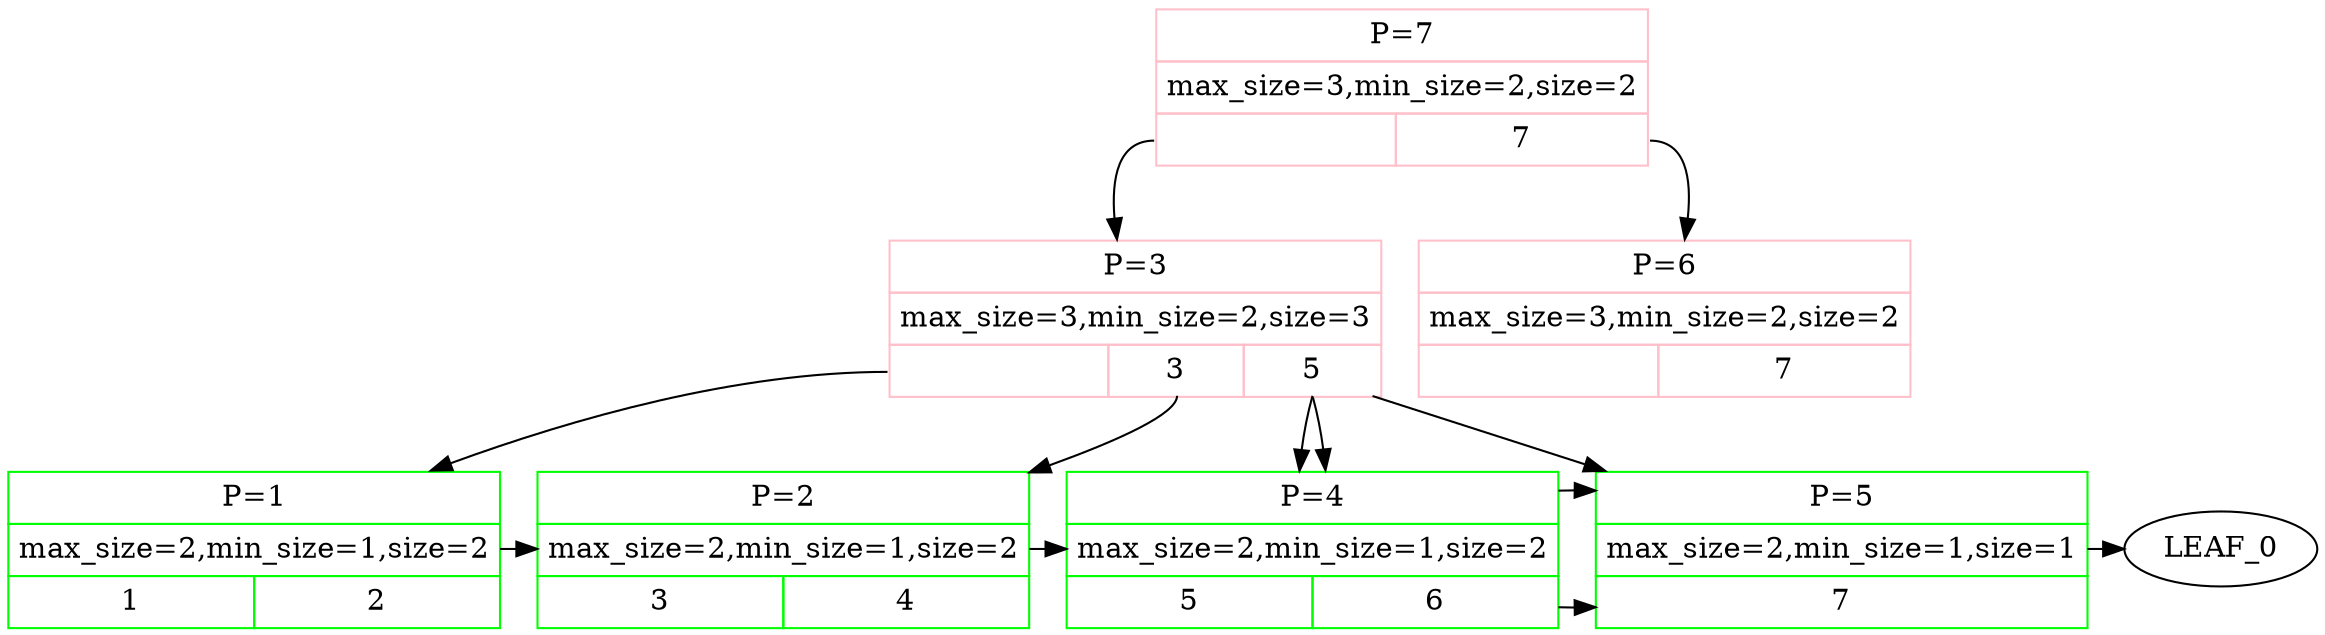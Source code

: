 digraph G {
INT_7[shape=plain color=pink label=<<TABLE BORDER="0" CELLBORDER="1" CELLSPACING="0" CELLPADDING="4">
<TR><TD COLSPAN="2">P=7</TD></TR>
<TR><TD COLSPAN="2">max_size=3,min_size=2,size=2</TD></TR>
<TR><TD PORT="p3"> </TD>
<TD PORT="p6">7</TD>
</TR></TABLE>>];
INT_3[shape=plain color=pink label=<<TABLE BORDER="0" CELLBORDER="1" CELLSPACING="0" CELLPADDING="4">
<TR><TD COLSPAN="3">P=3</TD></TR>
<TR><TD COLSPAN="3">max_size=3,min_size=2,size=3</TD></TR>
<TR><TD PORT="p1"> </TD>
<TD PORT="p2">3</TD>
<TD PORT="p4">5</TD>
</TR></TABLE>>];
INT_7:p3 -> INT_3;
LEAF_1[shape=plain color=green label=<<TABLE BORDER="0" CELLBORDER="1" CELLSPACING="0" CELLPADDING="4">
<TR><TD COLSPAN="2">P=1</TD></TR>
<TR><TD COLSPAN="2">max_size=2,min_size=1,size=2</TD></TR>
<TR><TD>1</TD>
<TD>2</TD>
</TR></TABLE>>];
LEAF_1 -> LEAF_2;
{rank=same LEAF_1 LEAF_2};
INT_3:p1 -> LEAF_1;
LEAF_2[shape=plain color=green label=<<TABLE BORDER="0" CELLBORDER="1" CELLSPACING="0" CELLPADDING="4">
<TR><TD COLSPAN="2">P=2</TD></TR>
<TR><TD COLSPAN="2">max_size=2,min_size=1,size=2</TD></TR>
<TR><TD>3</TD>
<TD>4</TD>
</TR></TABLE>>];
LEAF_2 -> LEAF_4;
{rank=same LEAF_2 LEAF_4};
INT_3:p2 -> LEAF_2;
LEAF_4[shape=plain color=green label=<<TABLE BORDER="0" CELLBORDER="1" CELLSPACING="0" CELLPADDING="4">
<TR><TD COLSPAN="2">P=4</TD></TR>
<TR><TD COLSPAN="2">max_size=2,min_size=1,size=2</TD></TR>
<TR><TD>5</TD>
<TD>6</TD>
</TR></TABLE>>];
LEAF_4 -> LEAF_5;
{rank=same LEAF_4 LEAF_5};
INT_3:p4 -> LEAF_4;
INT_6[shape=plain color=pink label=<<TABLE BORDER="0" CELLBORDER="1" CELLSPACING="0" CELLPADDING="4">
<TR><TD COLSPAN="2">P=6</TD></TR>
<TR><TD COLSPAN="2">max_size=3,min_size=2,size=2</TD></TR>
<TR><TD PORT="p4"> </TD>
<TD PORT="p5">7</TD>
</TR></TABLE>>];
INT_7:p6 -> INT_6;
LEAF_4[shape=plain color=green label=<<TABLE BORDER="0" CELLBORDER="1" CELLSPACING="0" CELLPADDING="4">
<TR><TD COLSPAN="2">P=4</TD></TR>
<TR><TD COLSPAN="2">max_size=2,min_size=1,size=2</TD></TR>
<TR><TD>5</TD>
<TD>6</TD>
</TR></TABLE>>];
LEAF_4 -> LEAF_5;
{rank=same LEAF_4 LEAF_5};
INT_3:p4 -> LEAF_4;
LEAF_5[shape=plain color=green label=<<TABLE BORDER="0" CELLBORDER="1" CELLSPACING="0" CELLPADDING="4">
<TR><TD COLSPAN="1">P=5</TD></TR>
<TR><TD COLSPAN="1">max_size=2,min_size=1,size=1</TD></TR>
<TR><TD>7</TD>
</TR></TABLE>>];
LEAF_5 -> LEAF_0;
{rank=same LEAF_5 LEAF_0};
INT_3:p5 -> LEAF_5;
{rank=same INT_3 INT_6};
}
